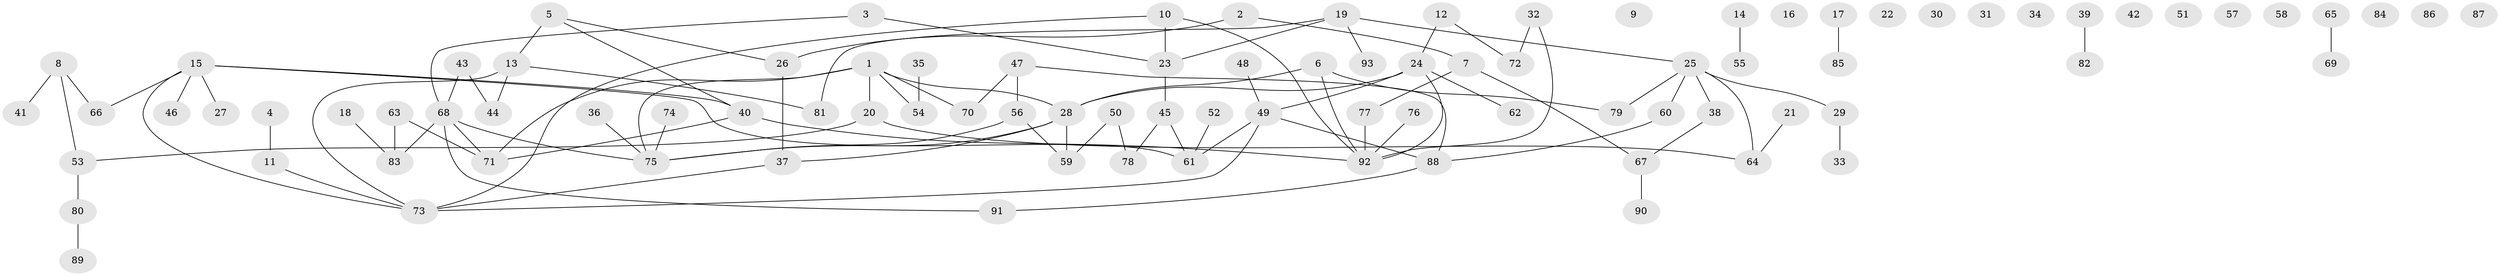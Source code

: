// coarse degree distribution, {2: 0.24615384615384617, 1: 0.35384615384615387, 0: 0.2, 3: 0.07692307692307693, 8: 0.03076923076923077, 9: 0.015384615384615385, 6: 0.046153846153846156, 4: 0.015384615384615385, 7: 0.015384615384615385}
// Generated by graph-tools (version 1.1) at 2025/43/03/04/25 21:43:33]
// undirected, 93 vertices, 102 edges
graph export_dot {
graph [start="1"]
  node [color=gray90,style=filled];
  1;
  2;
  3;
  4;
  5;
  6;
  7;
  8;
  9;
  10;
  11;
  12;
  13;
  14;
  15;
  16;
  17;
  18;
  19;
  20;
  21;
  22;
  23;
  24;
  25;
  26;
  27;
  28;
  29;
  30;
  31;
  32;
  33;
  34;
  35;
  36;
  37;
  38;
  39;
  40;
  41;
  42;
  43;
  44;
  45;
  46;
  47;
  48;
  49;
  50;
  51;
  52;
  53;
  54;
  55;
  56;
  57;
  58;
  59;
  60;
  61;
  62;
  63;
  64;
  65;
  66;
  67;
  68;
  69;
  70;
  71;
  72;
  73;
  74;
  75;
  76;
  77;
  78;
  79;
  80;
  81;
  82;
  83;
  84;
  85;
  86;
  87;
  88;
  89;
  90;
  91;
  92;
  93;
  1 -- 20;
  1 -- 28;
  1 -- 54;
  1 -- 70;
  1 -- 71;
  1 -- 75;
  2 -- 7;
  2 -- 26;
  3 -- 23;
  3 -- 68;
  4 -- 11;
  5 -- 13;
  5 -- 26;
  5 -- 40;
  6 -- 28;
  6 -- 79;
  6 -- 92;
  7 -- 67;
  7 -- 77;
  8 -- 41;
  8 -- 53;
  8 -- 66;
  10 -- 23;
  10 -- 73;
  10 -- 92;
  11 -- 73;
  12 -- 24;
  12 -- 72;
  13 -- 44;
  13 -- 73;
  13 -- 81;
  14 -- 55;
  15 -- 27;
  15 -- 40;
  15 -- 46;
  15 -- 61;
  15 -- 66;
  15 -- 73;
  17 -- 85;
  18 -- 83;
  19 -- 23;
  19 -- 25;
  19 -- 81;
  19 -- 93;
  20 -- 53;
  20 -- 64;
  21 -- 64;
  23 -- 45;
  24 -- 28;
  24 -- 49;
  24 -- 62;
  24 -- 92;
  25 -- 29;
  25 -- 38;
  25 -- 60;
  25 -- 64;
  25 -- 79;
  26 -- 37;
  28 -- 37;
  28 -- 59;
  28 -- 75;
  29 -- 33;
  32 -- 72;
  32 -- 92;
  35 -- 54;
  36 -- 75;
  37 -- 73;
  38 -- 67;
  39 -- 82;
  40 -- 71;
  40 -- 92;
  43 -- 44;
  43 -- 68;
  45 -- 61;
  45 -- 78;
  47 -- 56;
  47 -- 70;
  47 -- 88;
  48 -- 49;
  49 -- 61;
  49 -- 73;
  49 -- 88;
  50 -- 59;
  50 -- 78;
  52 -- 61;
  53 -- 80;
  56 -- 59;
  56 -- 75;
  60 -- 88;
  63 -- 71;
  63 -- 83;
  65 -- 69;
  67 -- 90;
  68 -- 71;
  68 -- 75;
  68 -- 83;
  68 -- 91;
  74 -- 75;
  76 -- 92;
  77 -- 92;
  80 -- 89;
  88 -- 91;
}
